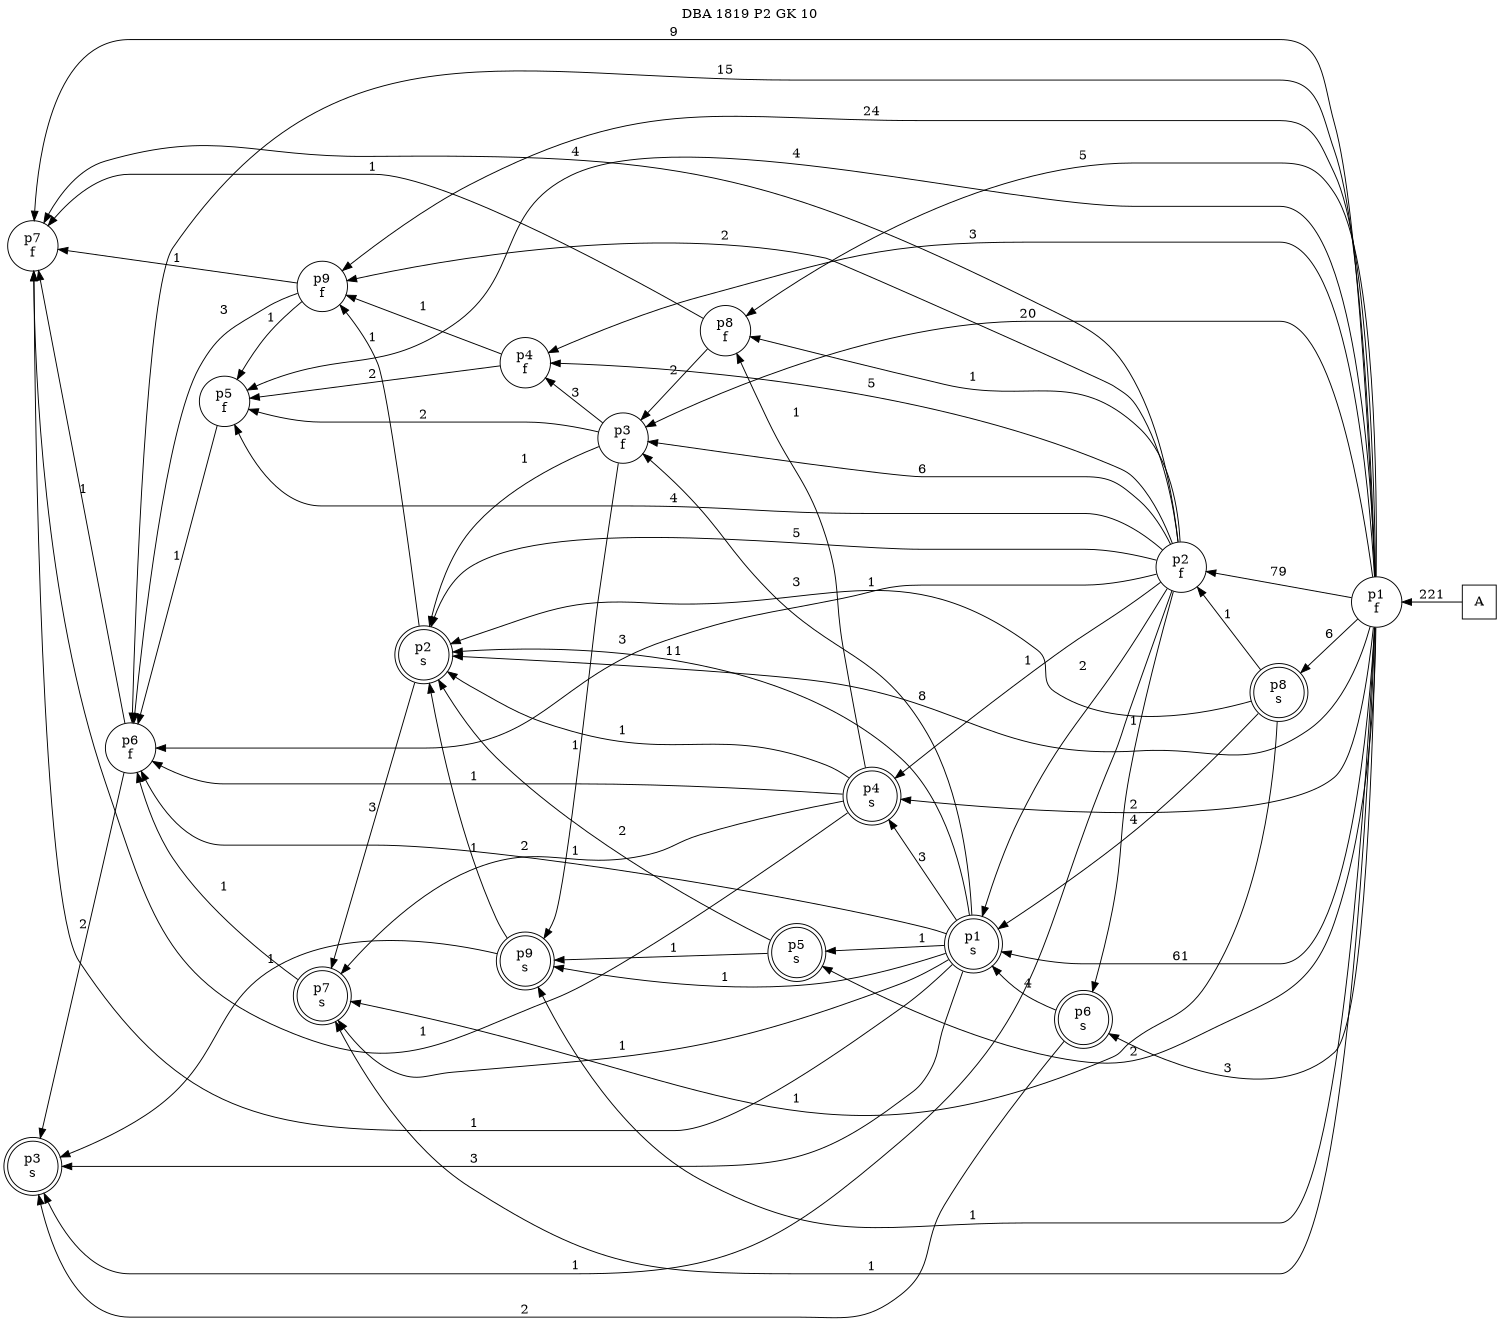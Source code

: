 digraph DBA_1819_P2_GK_10_GOOD {
labelloc="tl"
label= " DBA 1819 P2 GK 10 "
rankdir="RL";
graph [ size=" 10 , 10 !"]

"A" [shape="square" label="A"]
"p1_f" [shape="circle" label="p1
f"]
"p2_f" [shape="circle" label="p2
f"]
"p9_f" [shape="circle" label="p9
f"]
"p3_f" [shape="circle" label="p3
f"]
"p4_f" [shape="circle" label="p4
f"]
"p8_f" [shape="circle" label="p8
f"]
"p7_f" [shape="circle" label="p7
f"]
"p5_f" [shape="circle" label="p5
f"]
"p6_f" [shape="circle" label="p6
f"]
"p1_s" [shape="doublecircle" label="p1
s"]
"p2_s" [shape="doublecircle" label="p2
s"]
"p3_s" [shape="doublecircle" label="p3
s"]
"p8_s" [shape="doublecircle" label="p8
s"]
"p7_s" [shape="doublecircle" label="p7
s"]
"p4_s" [shape="doublecircle" label="p4
s"]
"p9_s" [shape="doublecircle" label="p9
s"]
"p6_s" [shape="doublecircle" label="p6
s"]
"p5_s" [shape="doublecircle" label="p5
s"]
"A" -> "p1_f" [ label=221]
"p1_f" -> "p2_f" [ label=79]
"p1_f" -> "p9_f" [ label=24]
"p1_f" -> "p3_f" [ label=20]
"p1_f" -> "p4_f" [ label=3]
"p1_f" -> "p8_f" [ label=5]
"p1_f" -> "p7_f" [ label=9]
"p1_f" -> "p5_f" [ label=4]
"p1_f" -> "p6_f" [ label=15]
"p1_f" -> "p1_s" [ label=61]
"p1_f" -> "p2_s" [ label=8]
"p1_f" -> "p8_s" [ label=6]
"p1_f" -> "p7_s" [ label=1]
"p1_f" -> "p4_s" [ label=2]
"p1_f" -> "p9_s" [ label=1]
"p1_f" -> "p6_s" [ label=3]
"p1_f" -> "p5_s" [ label=2]
"p2_f" -> "p9_f" [ label=2]
"p2_f" -> "p3_f" [ label=6]
"p2_f" -> "p4_f" [ label=5]
"p2_f" -> "p8_f" [ label=1]
"p2_f" -> "p7_f" [ label=4]
"p2_f" -> "p5_f" [ label=4]
"p2_f" -> "p6_f" [ label=3]
"p2_f" -> "p1_s" [ label=2]
"p2_f" -> "p2_s" [ label=5]
"p2_f" -> "p3_s" [ label=1]
"p2_f" -> "p4_s" [ label=1]
"p2_f" -> "p6_s" [ label=1]
"p9_f" -> "p7_f" [ label=1]
"p9_f" -> "p5_f" [ label=1]
"p9_f" -> "p6_f" [ label=3]
"p3_f" -> "p4_f" [ label=3]
"p3_f" -> "p5_f" [ label=2]
"p3_f" -> "p2_s" [ label=1]
"p3_f" -> "p9_s" [ label=1]
"p4_f" -> "p9_f" [ label=1]
"p4_f" -> "p5_f" [ label=2]
"p8_f" -> "p3_f" [ label=2]
"p8_f" -> "p7_f" [ label=1]
"p5_f" -> "p6_f" [ label=1]
"p6_f" -> "p7_f" [ label=1]
"p6_f" -> "p3_s" [ label=2]
"p1_s" -> "p3_f" [ label=3]
"p1_s" -> "p7_f" [ label=1]
"p1_s" -> "p6_f" [ label=2]
"p1_s" -> "p2_s" [ label=11]
"p1_s" -> "p3_s" [ label=3]
"p1_s" -> "p7_s" [ label=1]
"p1_s" -> "p4_s" [ label=3]
"p1_s" -> "p9_s" [ label=1]
"p1_s" -> "p5_s" [ label=1]
"p2_s" -> "p9_f" [ label=1]
"p2_s" -> "p7_s" [ label=3]
"p8_s" -> "p2_f" [ label=1]
"p8_s" -> "p1_s" [ label=4]
"p8_s" -> "p2_s" [ label=1]
"p8_s" -> "p7_s" [ label=1]
"p7_s" -> "p6_f" [ label=1]
"p4_s" -> "p8_f" [ label=1]
"p4_s" -> "p7_f" [ label=1]
"p4_s" -> "p6_f" [ label=1]
"p4_s" -> "p2_s" [ label=1]
"p4_s" -> "p7_s" [ label=1]
"p9_s" -> "p2_s" [ label=1]
"p9_s" -> "p3_s" [ label=1]
"p6_s" -> "p1_s" [ label=4]
"p6_s" -> "p3_s" [ label=2]
"p5_s" -> "p2_s" [ label=2]
"p5_s" -> "p9_s" [ label=1]
}
